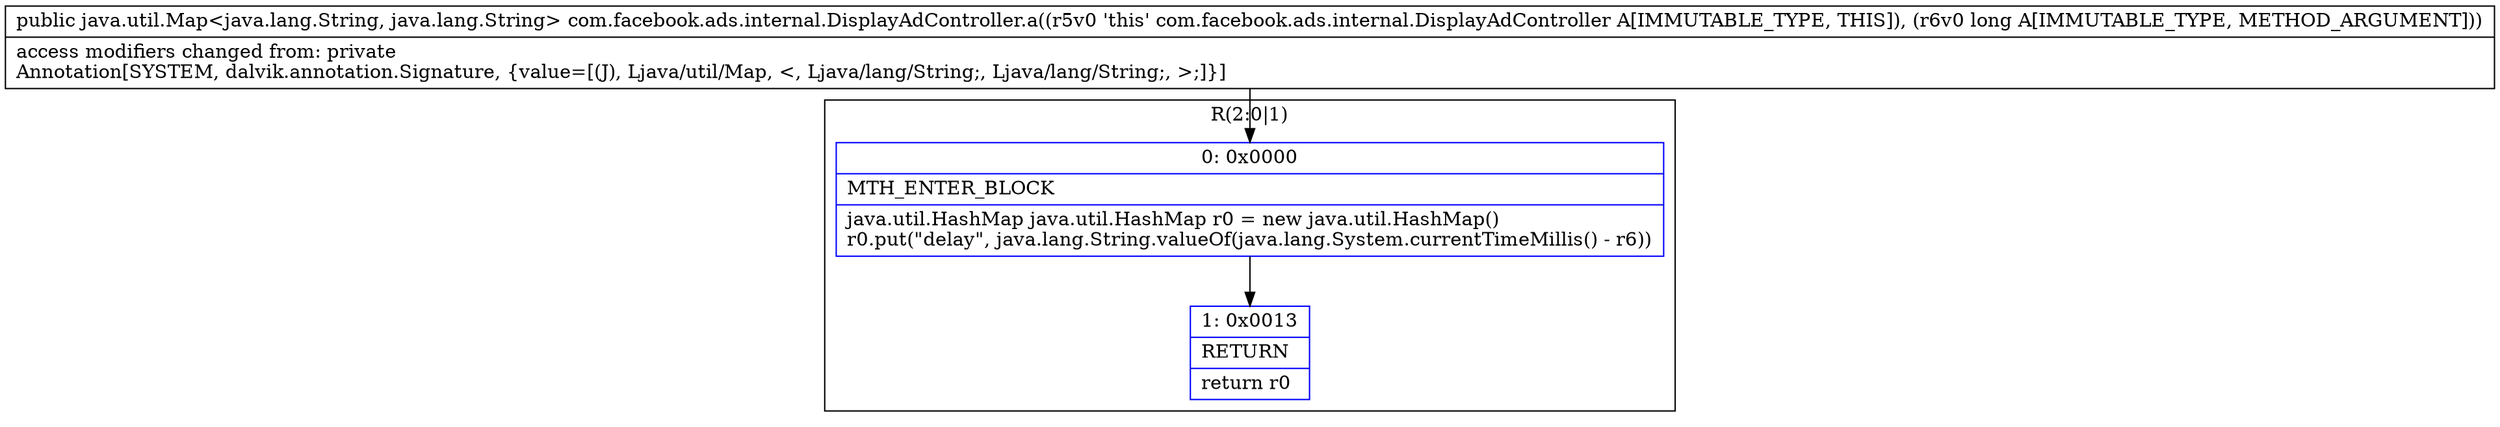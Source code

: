 digraph "CFG forcom.facebook.ads.internal.DisplayAdController.a(J)Ljava\/util\/Map;" {
subgraph cluster_Region_2042796845 {
label = "R(2:0|1)";
node [shape=record,color=blue];
Node_0 [shape=record,label="{0\:\ 0x0000|MTH_ENTER_BLOCK\l|java.util.HashMap java.util.HashMap r0 = new java.util.HashMap()\lr0.put(\"delay\", java.lang.String.valueOf(java.lang.System.currentTimeMillis() \- r6))\l}"];
Node_1 [shape=record,label="{1\:\ 0x0013|RETURN\l|return r0\l}"];
}
MethodNode[shape=record,label="{public java.util.Map\<java.lang.String, java.lang.String\> com.facebook.ads.internal.DisplayAdController.a((r5v0 'this' com.facebook.ads.internal.DisplayAdController A[IMMUTABLE_TYPE, THIS]), (r6v0 long A[IMMUTABLE_TYPE, METHOD_ARGUMENT]))  | access modifiers changed from: private\lAnnotation[SYSTEM, dalvik.annotation.Signature, \{value=[(J), Ljava\/util\/Map, \<, Ljava\/lang\/String;, Ljava\/lang\/String;, \>;]\}]\l}"];
MethodNode -> Node_0;
Node_0 -> Node_1;
}

